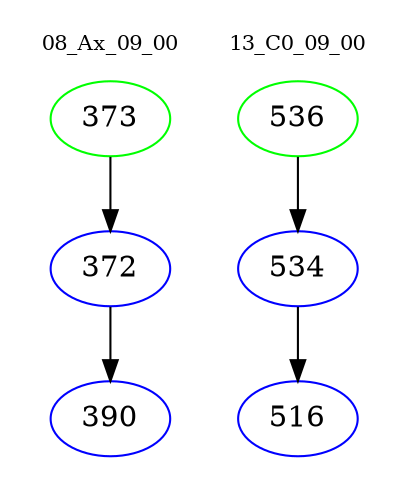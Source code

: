 digraph{
subgraph cluster_0 {
color = white
label = "08_Ax_09_00";
fontsize=10;
T0_373 [label="373", color="green"]
T0_373 -> T0_372 [color="black"]
T0_372 [label="372", color="blue"]
T0_372 -> T0_390 [color="black"]
T0_390 [label="390", color="blue"]
}
subgraph cluster_1 {
color = white
label = "13_C0_09_00";
fontsize=10;
T1_536 [label="536", color="green"]
T1_536 -> T1_534 [color="black"]
T1_534 [label="534", color="blue"]
T1_534 -> T1_516 [color="black"]
T1_516 [label="516", color="blue"]
}
}
